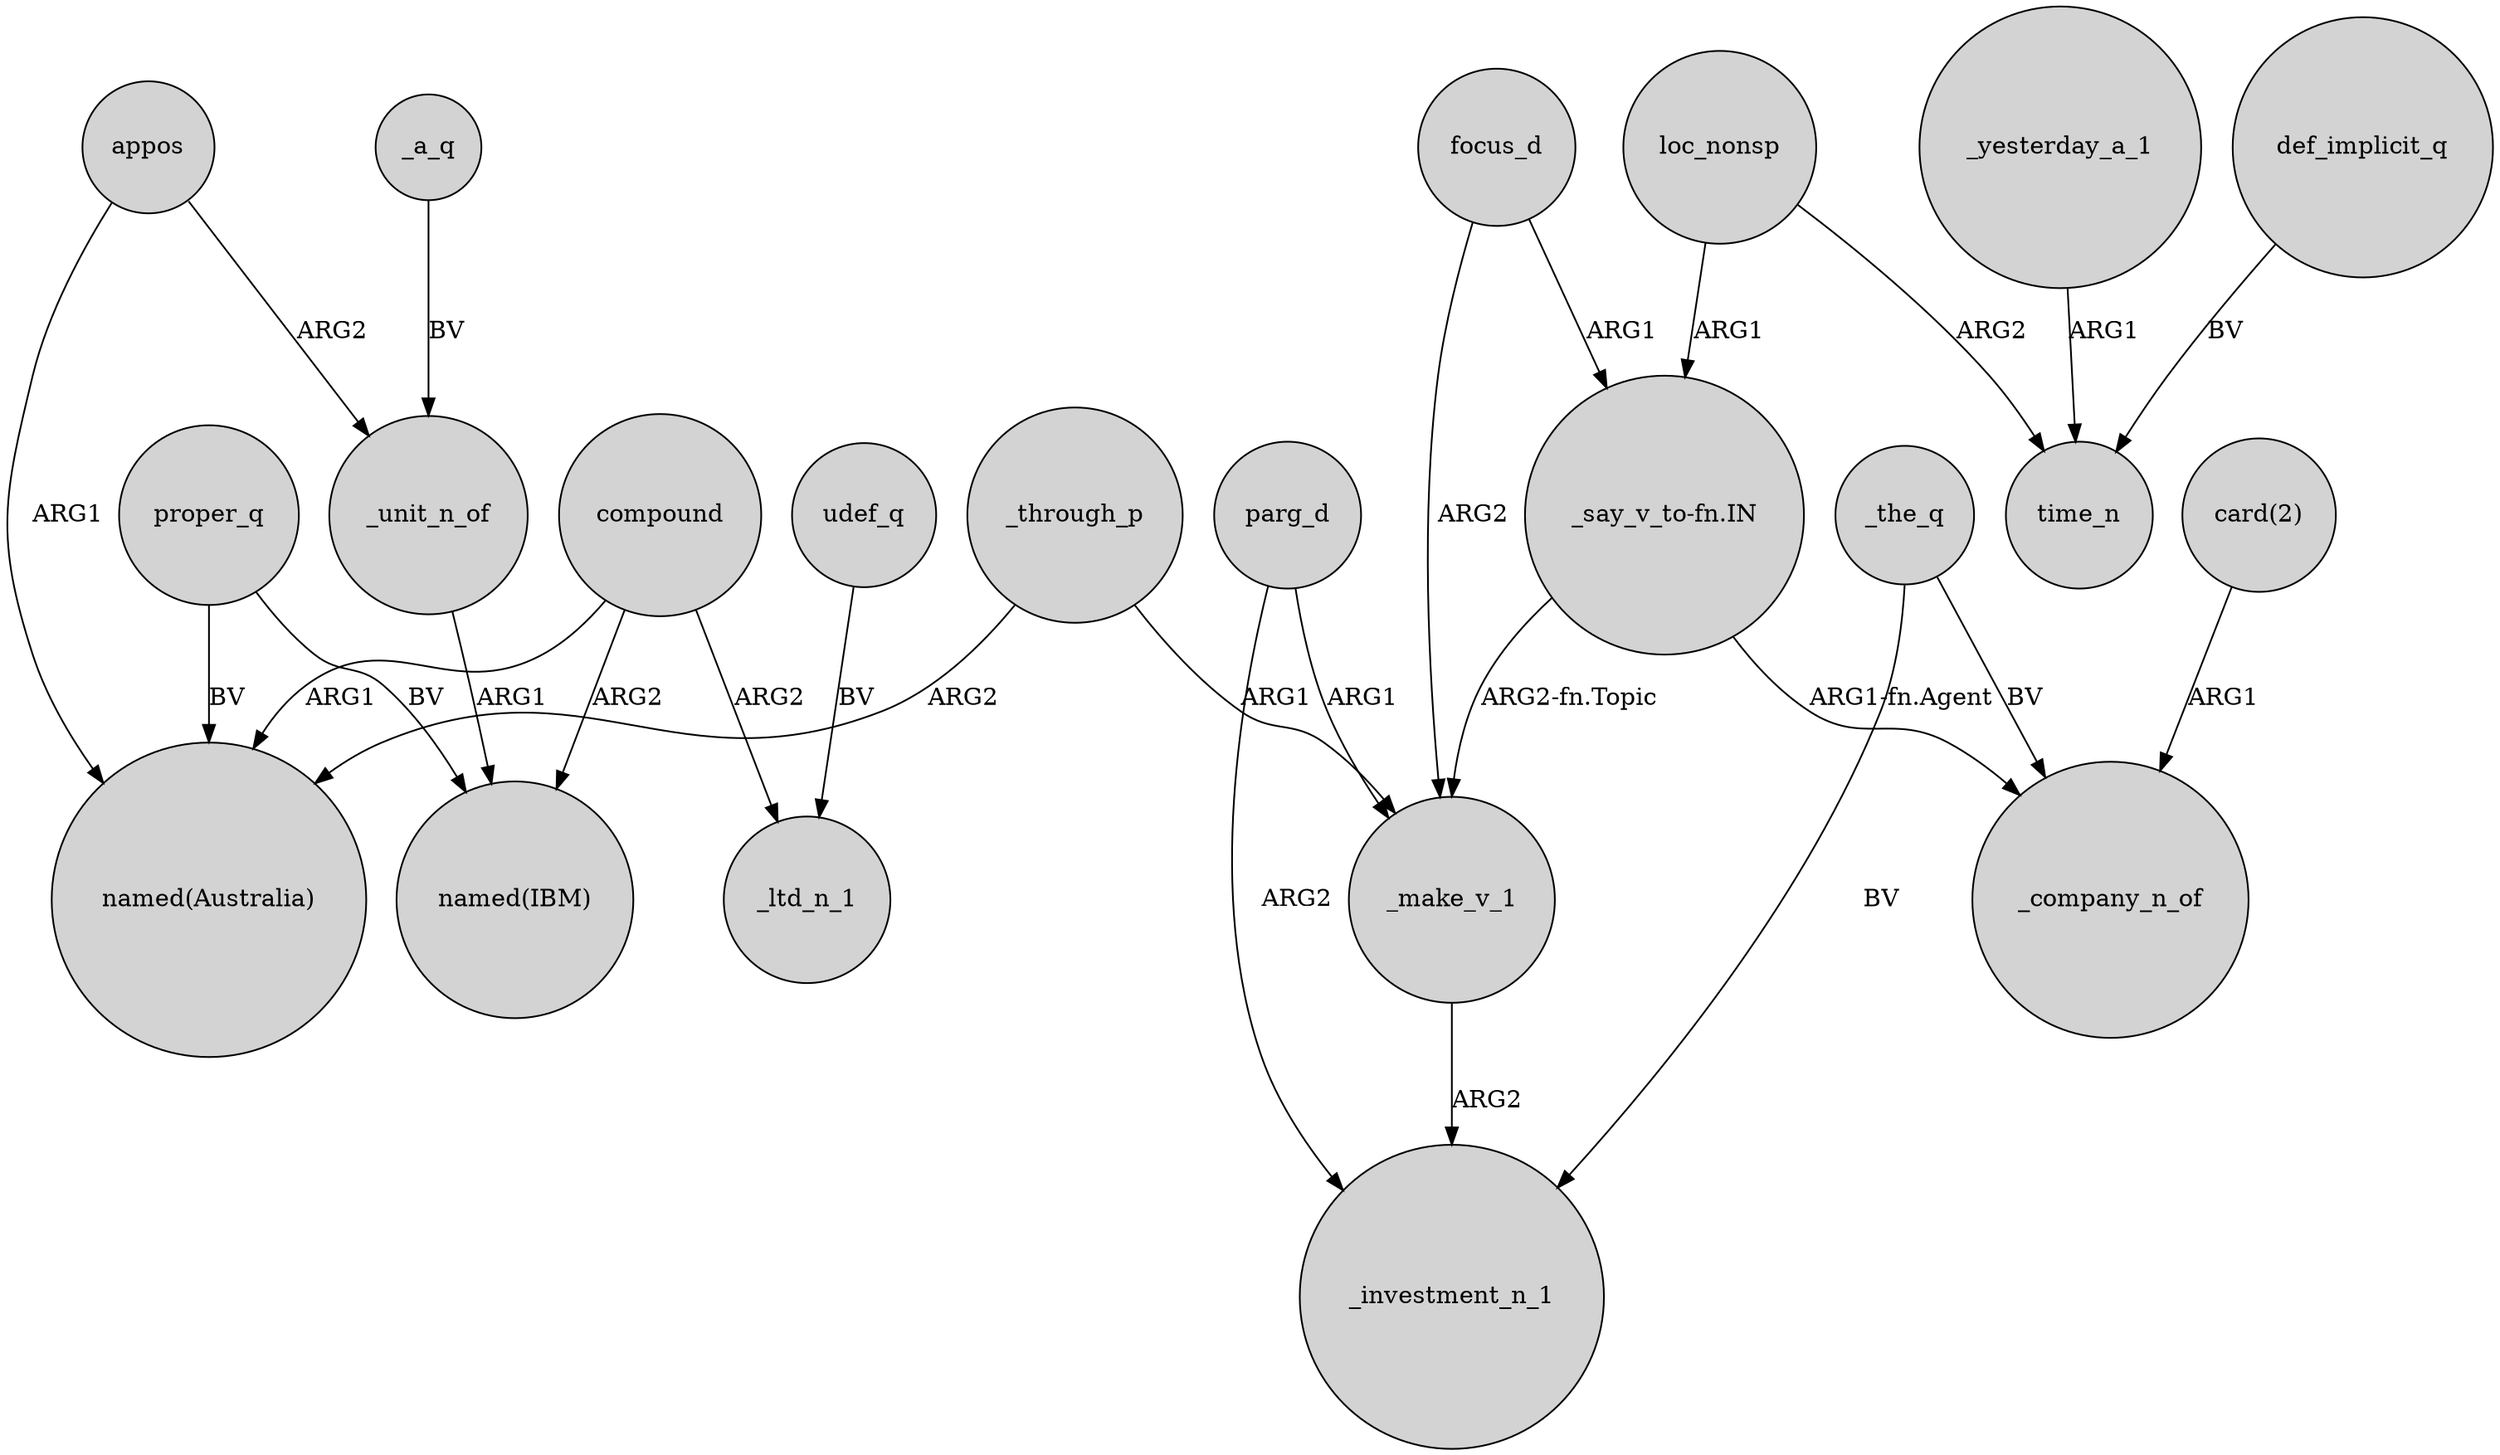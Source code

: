 digraph {
	node [shape=circle style=filled]
	_through_p -> "named(Australia)" [label=ARG2]
	_yesterday_a_1 -> time_n [label=ARG1]
	def_implicit_q -> time_n [label=BV]
	parg_d -> _investment_n_1 [label=ARG2]
	appos -> _unit_n_of [label=ARG2]
	appos -> "named(Australia)" [label=ARG1]
	proper_q -> "named(IBM)" [label=BV]
	_through_p -> _make_v_1 [label=ARG1]
	_unit_n_of -> "named(IBM)" [label=ARG1]
	focus_d -> "_say_v_to-fn.IN" [label=ARG1]
	_the_q -> _company_n_of [label=BV]
	loc_nonsp -> time_n [label=ARG2]
	compound -> "named(IBM)" [label=ARG2]
	"_say_v_to-fn.IN" -> _make_v_1 [label="ARG2-fn.Topic"]
	_a_q -> _unit_n_of [label=BV]
	loc_nonsp -> "_say_v_to-fn.IN" [label=ARG1]
	"card(2)" -> _company_n_of [label=ARG1]
	compound -> _ltd_n_1 [label=ARG2]
	"_say_v_to-fn.IN" -> _company_n_of [label="ARG1-fn.Agent"]
	_the_q -> _investment_n_1 [label=BV]
	parg_d -> _make_v_1 [label=ARG1]
	compound -> "named(Australia)" [label=ARG1]
	focus_d -> _make_v_1 [label=ARG2]
	udef_q -> _ltd_n_1 [label=BV]
	proper_q -> "named(Australia)" [label=BV]
	_make_v_1 -> _investment_n_1 [label=ARG2]
}
